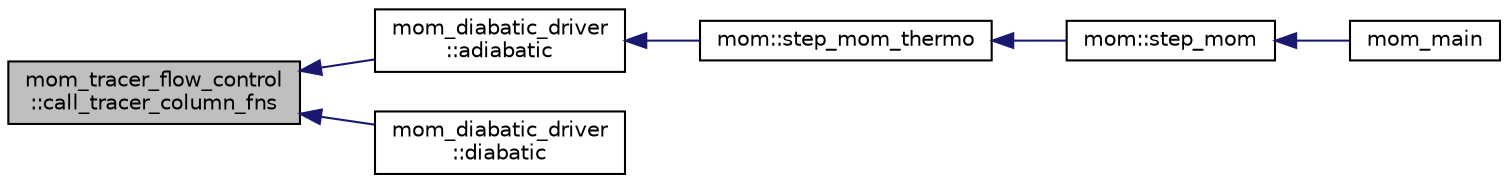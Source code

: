 digraph "mom_tracer_flow_control::call_tracer_column_fns"
{
 // INTERACTIVE_SVG=YES
  edge [fontname="Helvetica",fontsize="10",labelfontname="Helvetica",labelfontsize="10"];
  node [fontname="Helvetica",fontsize="10",shape=record];
  rankdir="LR";
  Node3 [label="mom_tracer_flow_control\l::call_tracer_column_fns",height=0.2,width=0.4,color="black", fillcolor="grey75", style="filled", fontcolor="black"];
  Node3 -> Node4 [dir="back",color="midnightblue",fontsize="10",style="solid",fontname="Helvetica"];
  Node4 [label="mom_diabatic_driver\l::adiabatic",height=0.2,width=0.4,color="black", fillcolor="white", style="filled",URL="$namespacemom__diabatic__driver.html#a1524abcabaf6ccb0be7da294b0968984",tooltip="Routine called for adiabatic physics. "];
  Node4 -> Node5 [dir="back",color="midnightblue",fontsize="10",style="solid",fontname="Helvetica"];
  Node5 [label="mom::step_mom_thermo",height=0.2,width=0.4,color="black", fillcolor="white", style="filled",URL="$namespacemom.html#a02eac5c5c3ad33f0a786b3e357e31433",tooltip="MOM_step_thermo orchestrates the thermodynamic time stepping and vertical remapping, via calls to diabatic (or adiabatic) and ALE_main. "];
  Node5 -> Node6 [dir="back",color="midnightblue",fontsize="10",style="solid",fontname="Helvetica"];
  Node6 [label="mom::step_mom",height=0.2,width=0.4,color="black", fillcolor="white", style="filled",URL="$namespacemom.html#a4c8332b095c6d295084089aa6b3b678a",tooltip="This subroutine orchestrates the time stepping of MOM. The adiabatic dynamics are stepped by calls to..."];
  Node6 -> Node7 [dir="back",color="midnightblue",fontsize="10",style="solid",fontname="Helvetica"];
  Node7 [label="mom_main",height=0.2,width=0.4,color="black", fillcolor="white", style="filled",URL="$MOM__driver_8F90.html#a08fffeb2d8e8acbf9ed4609be6d258c6"];
  Node3 -> Node8 [dir="back",color="midnightblue",fontsize="10",style="solid",fontname="Helvetica"];
  Node8 [label="mom_diabatic_driver\l::diabatic",height=0.2,width=0.4,color="black", fillcolor="white", style="filled",URL="$namespacemom__diabatic__driver.html#af76fe90c618a04d7806bc53fe0f7a2a7",tooltip="This subroutine imposes the diapycnal mass fluxes and the accompanying diapycnal advection of momentu..."];
}
